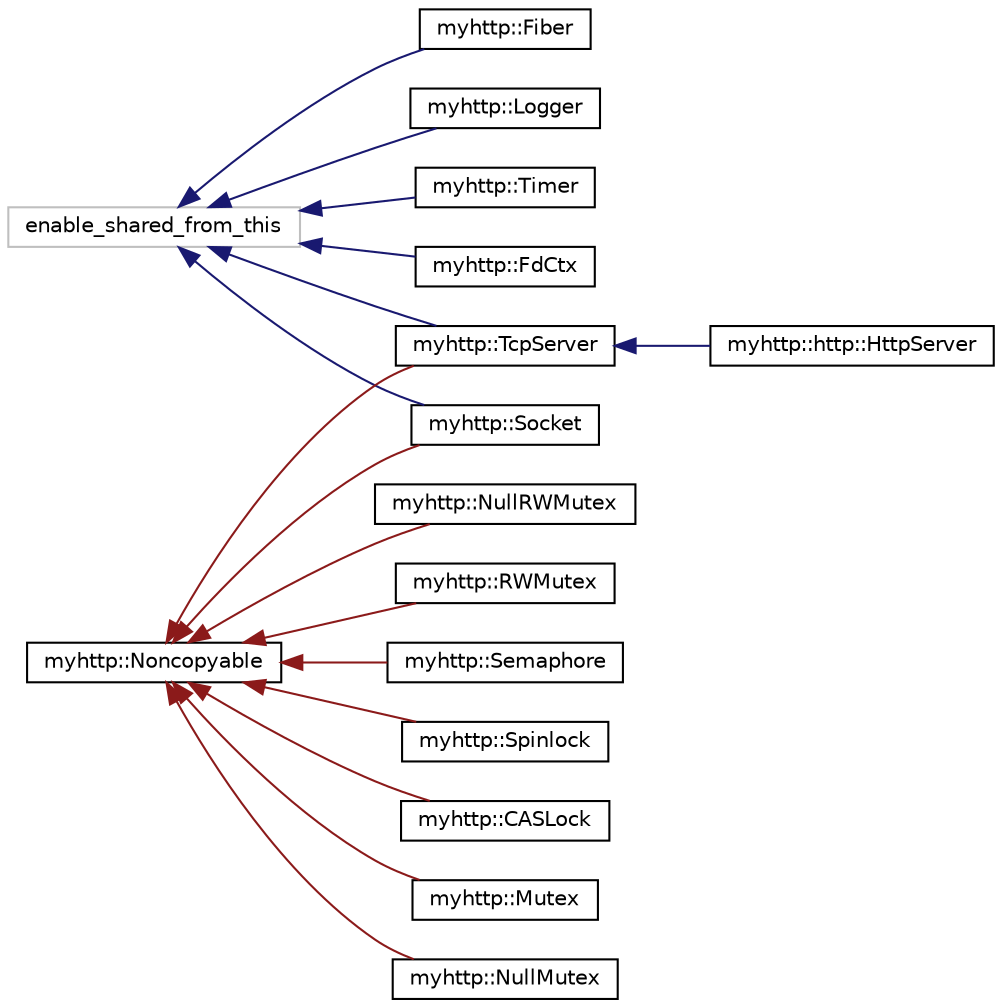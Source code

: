 digraph "Graphical Class Hierarchy"
{
 // LATEX_PDF_SIZE
  edge [fontname="Helvetica",fontsize="10",labelfontname="Helvetica",labelfontsize="10"];
  node [fontname="Helvetica",fontsize="10",shape=record];
  rankdir="LR";
  Node91 [label="enable_shared_from_this",height=0.2,width=0.4,color="grey75", fillcolor="white", style="filled",tooltip=" "];
  Node91 -> Node92 [dir="back",color="midnightblue",fontsize="10",style="solid",fontname="Helvetica"];
  Node92 [label="myhttp::FdCtx",height=0.2,width=0.4,color="black", fillcolor="white", style="filled",URL="$classmyhttp_1_1FdCtx.html",tooltip="文件句柄上下文类"];
  Node91 -> Node93 [dir="back",color="midnightblue",fontsize="10",style="solid",fontname="Helvetica"];
  Node93 [label="myhttp::Fiber",height=0.2,width=0.4,color="black", fillcolor="white", style="filled",URL="$classmyhttp_1_1Fiber.html",tooltip="协程类"];
  Node91 -> Node94 [dir="back",color="midnightblue",fontsize="10",style="solid",fontname="Helvetica"];
  Node94 [label="myhttp::Logger",height=0.2,width=0.4,color="black", fillcolor="white", style="filled",URL="$classmyhttp_1_1Logger.html",tooltip="日志器"];
  Node91 -> Node7 [dir="back",color="midnightblue",fontsize="10",style="solid",fontname="Helvetica"];
  Node7 [label="myhttp::Socket",height=0.2,width=0.4,color="black", fillcolor="white", style="filled",URL="$classmyhttp_1_1Socket.html",tooltip="Socket封装类"];
  Node91 -> Node9 [dir="back",color="midnightblue",fontsize="10",style="solid",fontname="Helvetica"];
  Node9 [label="myhttp::TcpServer",height=0.2,width=0.4,color="black", fillcolor="white", style="filled",URL="$classmyhttp_1_1TcpServer.html",tooltip="封装了TcpServer的启动与运行相关函数 server类的核心是封装 socket的地址绑定bind，和listen函数，接受发起请求的sock；"];
  Node9 -> Node10 [dir="back",color="midnightblue",fontsize="10",style="solid",fontname="Helvetica"];
  Node10 [label="myhttp::http::HttpServer",height=0.2,width=0.4,color="black", fillcolor="white", style="filled",URL="$classmyhttp_1_1http_1_1HttpServer.html",tooltip="HTTP服务器类"];
  Node91 -> Node95 [dir="back",color="midnightblue",fontsize="10",style="solid",fontname="Helvetica"];
  Node95 [label="myhttp::Timer",height=0.2,width=0.4,color="black", fillcolor="white", style="filled",URL="$classmyhttp_1_1Timer.html",tooltip="定时器"];
  Node0 [label="myhttp::Noncopyable",height=0.2,width=0.4,color="black", fillcolor="white", style="filled",URL="$classmyhttp_1_1Noncopyable.html",tooltip=" "];
  Node0 -> Node1 [dir="back",color="firebrick4",fontsize="10",style="solid",fontname="Helvetica"];
  Node1 [label="myhttp::CASLock",height=0.2,width=0.4,color="black", fillcolor="white", style="filled",URL="$classmyhttp_1_1CASLock.html",tooltip="原子锁"];
  Node0 -> Node2 [dir="back",color="firebrick4",fontsize="10",style="solid",fontname="Helvetica"];
  Node2 [label="myhttp::Mutex",height=0.2,width=0.4,color="black", fillcolor="white", style="filled",URL="$classmyhttp_1_1Mutex.html",tooltip="互斥量"];
  Node0 -> Node3 [dir="back",color="firebrick4",fontsize="10",style="solid",fontname="Helvetica"];
  Node3 [label="myhttp::NullMutex",height=0.2,width=0.4,color="black", fillcolor="white", style="filled",URL="$classmyhttp_1_1NullMutex.html",tooltip="空锁(用于调试)"];
  Node0 -> Node4 [dir="back",color="firebrick4",fontsize="10",style="solid",fontname="Helvetica"];
  Node4 [label="myhttp::NullRWMutex",height=0.2,width=0.4,color="black", fillcolor="white", style="filled",URL="$classmyhttp_1_1NullRWMutex.html",tooltip="空读写锁(用于调试)"];
  Node0 -> Node5 [dir="back",color="firebrick4",fontsize="10",style="solid",fontname="Helvetica"];
  Node5 [label="myhttp::RWMutex",height=0.2,width=0.4,color="black", fillcolor="white", style="filled",URL="$classmyhttp_1_1RWMutex.html",tooltip="读写互斥量"];
  Node0 -> Node6 [dir="back",color="firebrick4",fontsize="10",style="solid",fontname="Helvetica"];
  Node6 [label="myhttp::Semaphore",height=0.2,width=0.4,color="black", fillcolor="white", style="filled",URL="$classmyhttp_1_1Semaphore.html",tooltip="信号量"];
  Node0 -> Node7 [dir="back",color="firebrick4",fontsize="10",style="solid",fontname="Helvetica"];
  Node0 -> Node8 [dir="back",color="firebrick4",fontsize="10",style="solid",fontname="Helvetica"];
  Node8 [label="myhttp::Spinlock",height=0.2,width=0.4,color="black", fillcolor="white", style="filled",URL="$classmyhttp_1_1Spinlock.html",tooltip="自旋锁"];
  Node0 -> Node9 [dir="back",color="firebrick4",fontsize="10",style="solid",fontname="Helvetica"];
}
